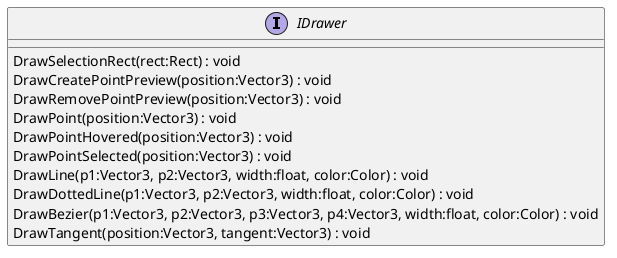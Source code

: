 @startuml
interface IDrawer {
    DrawSelectionRect(rect:Rect) : void
    DrawCreatePointPreview(position:Vector3) : void
    DrawRemovePointPreview(position:Vector3) : void
    DrawPoint(position:Vector3) : void
    DrawPointHovered(position:Vector3) : void
    DrawPointSelected(position:Vector3) : void
    DrawLine(p1:Vector3, p2:Vector3, width:float, color:Color) : void
    DrawDottedLine(p1:Vector3, p2:Vector3, width:float, color:Color) : void
    DrawBezier(p1:Vector3, p2:Vector3, p3:Vector3, p4:Vector3, width:float, color:Color) : void
    DrawTangent(position:Vector3, tangent:Vector3) : void
}
@enduml
